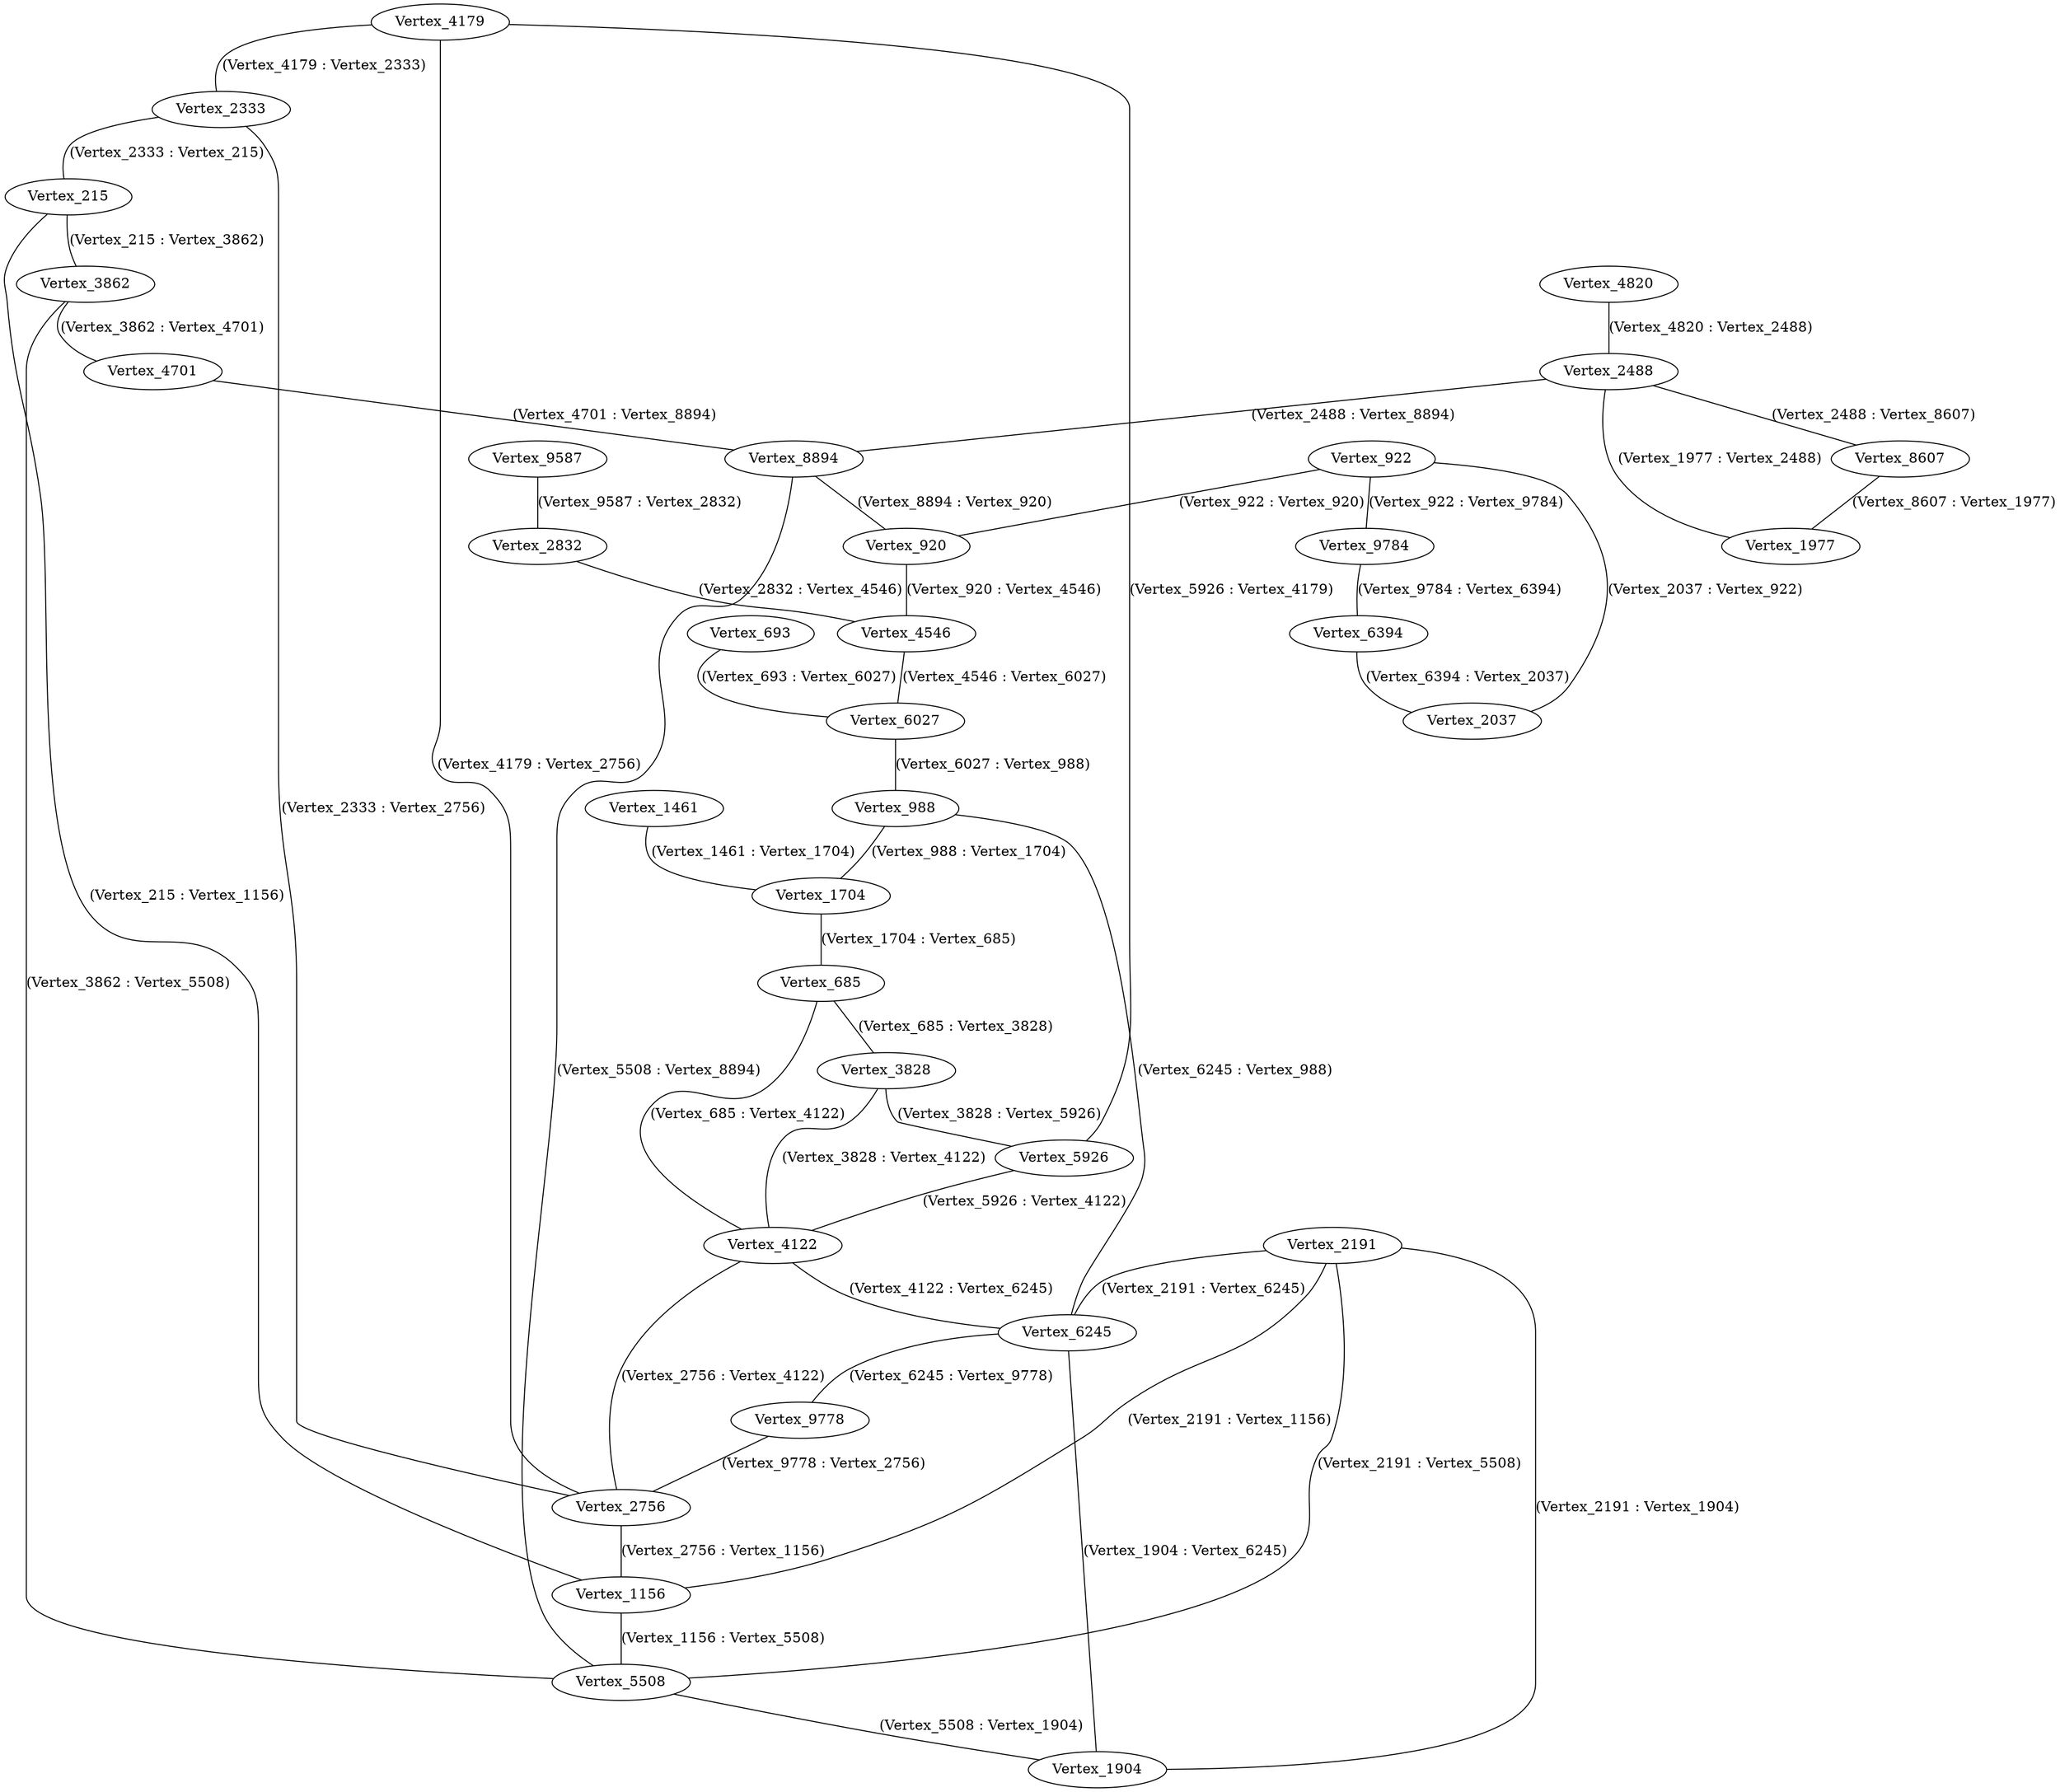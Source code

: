 graph G {
  1 [label = "Vertex_4179"];
  2 [label = "Vertex_2333"];
  3 [label = "Vertex_215"];
  4 [label = "Vertex_3862"];
  5 [label = "Vertex_4701"];
  6 [label = "Vertex_8894"];
  7 [label = "Vertex_5508"];
  8 [label = "Vertex_1156"];
  9 [label = "Vertex_2756"];
  10 [label = "Vertex_5926"];
  11 [label = "Vertex_3828"];
  12 [label = "Vertex_4122"];
  13 [label = "Vertex_6245"];
  14 [label = "Vertex_1904"];
  15 [label = "Vertex_920"];
  16 [label = "Vertex_4546"];
  17 [label = "Vertex_6027"];
  18 [label = "Vertex_988"];
  19 [label = "Vertex_1704"];
  20 [label = "Vertex_685"];
  21 [label = "Vertex_2191"];
  22 [label = "Vertex_9778"];
  23 [label = "Vertex_1461"];
  24 [label = "Vertex_693"];
  25 [label = "Vertex_2832"];
  26 [label = "Vertex_922"];
  27 [label = "Vertex_2037"];
  28 [label = "Vertex_9784"];
  29 [label = "Vertex_6394"];
  30 [label = "Vertex_9587"];
  31 [label = "Vertex_2488"];
  32 [label = "Vertex_1977"];
  33 [label = "Vertex_8607"];
  34 [label = "Vertex_4820"];
  1 -- 2 [label = "(Vertex_4179 : Vertex_2333)"];
  2 -- 3 [label = "(Vertex_2333 : Vertex_215)"];
  3 -- 4 [label = "(Vertex_215 : Vertex_3862)"];
  4 -- 5 [label = "(Vertex_3862 : Vertex_4701)"];
  5 -- 6 [label = "(Vertex_4701 : Vertex_8894)"];
  6 -- 15 [label = "(Vertex_8894 : Vertex_920)"];
  15 -- 16 [label = "(Vertex_920 : Vertex_4546)"];
  16 -- 17 [label = "(Vertex_4546 : Vertex_6027)"];
  17 -- 18 [label = "(Vertex_6027 : Vertex_988)"];
  18 -- 19 [label = "(Vertex_988 : Vertex_1704)"];
  19 -- 20 [label = "(Vertex_1704 : Vertex_685)"];
  20 -- 11 [label = "(Vertex_685 : Vertex_3828)"];
  11 -- 10 [label = "(Vertex_3828 : Vertex_5926)"];
  10 -- 1 [label = "(Vertex_5926 : Vertex_4179)"];
  1 -- 9 [label = "(Vertex_4179 : Vertex_2756)"];
  9 -- 12 [label = "(Vertex_2756 : Vertex_4122)"];
  12 -- 13 [label = "(Vertex_4122 : Vertex_6245)"];
  13 -- 18 [label = "(Vertex_6245 : Vertex_988)"];
  9 -- 8 [label = "(Vertex_2756 : Vertex_1156)"];
  8 -- 7 [label = "(Vertex_1156 : Vertex_5508)"];
  7 -- 14 [label = "(Vertex_5508 : Vertex_1904)"];
  14 -- 13 [label = "(Vertex_1904 : Vertex_6245)"];
  21 -- 8 [label = "(Vertex_2191 : Vertex_1156)"];
  21 -- 7 [label = "(Vertex_2191 : Vertex_5508)"];
  21 -- 14 [label = "(Vertex_2191 : Vertex_1904)"];
  21 -- 13 [label = "(Vertex_2191 : Vertex_6245)"];
  13 -- 22 [label = "(Vertex_6245 : Vertex_9778)"];
  22 -- 9 [label = "(Vertex_9778 : Vertex_2756)"];
  7 -- 6 [label = "(Vertex_5508 : Vertex_8894)"];
  3 -- 8 [label = "(Vertex_215 : Vertex_1156)"];
  4 -- 7 [label = "(Vertex_3862 : Vertex_5508)"];
  2 -- 9 [label = "(Vertex_2333 : Vertex_2756)"];
  10 -- 12 [label = "(Vertex_5926 : Vertex_4122)"];
  11 -- 12 [label = "(Vertex_3828 : Vertex_4122)"];
  20 -- 12 [label = "(Vertex_685 : Vertex_4122)"];
  23 -- 19 [label = "(Vertex_1461 : Vertex_1704)"];
  24 -- 17 [label = "(Vertex_693 : Vertex_6027)"];
  25 -- 16 [label = "(Vertex_2832 : Vertex_4546)"];
  26 -- 15 [label = "(Vertex_922 : Vertex_920)"];
  29 -- 27 [label = "(Vertex_6394 : Vertex_2037)"];
  27 -- 26 [label = "(Vertex_2037 : Vertex_922)"];
  26 -- 28 [label = "(Vertex_922 : Vertex_9784)"];
  28 -- 29 [label = "(Vertex_9784 : Vertex_6394)"];
  30 -- 25 [label = "(Vertex_9587 : Vertex_2832)"];
  33 -- 32 [label = "(Vertex_8607 : Vertex_1977)"];
  32 -- 31 [label = "(Vertex_1977 : Vertex_2488)"];
  31 -- 33 [label = "(Vertex_2488 : Vertex_8607)"];
  31 -- 6 [label = "(Vertex_2488 : Vertex_8894)"];
  34 -- 31 [label = "(Vertex_4820 : Vertex_2488)"];
}
